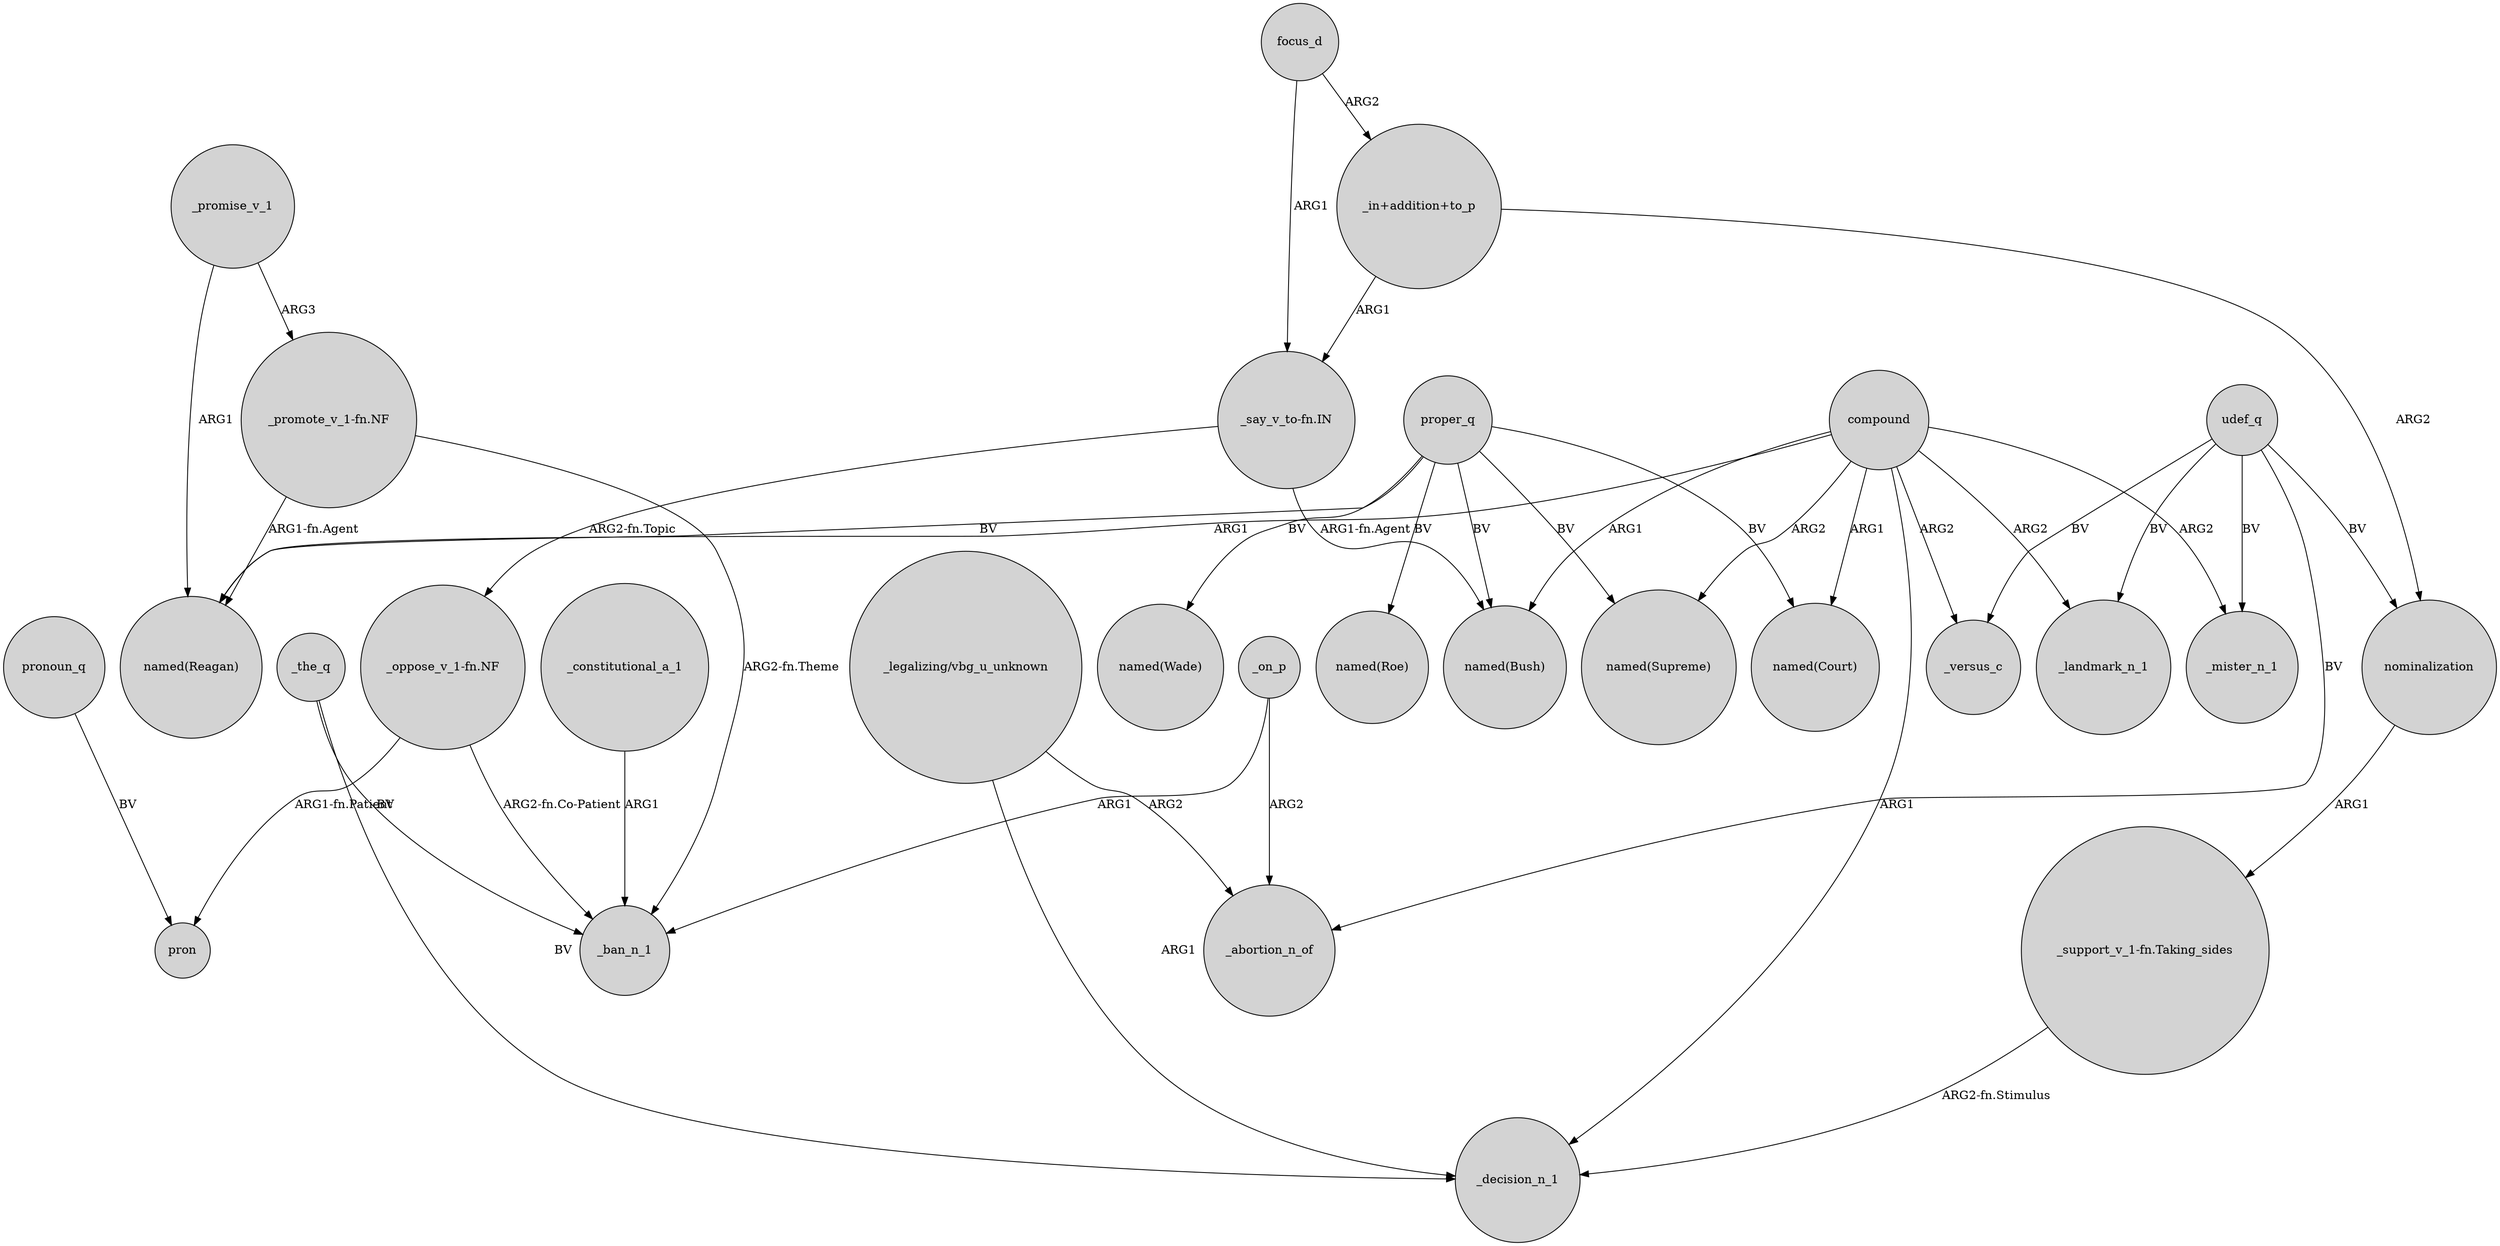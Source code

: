 digraph {
	node [shape=circle style=filled]
	compound -> _decision_n_1 [label=ARG1]
	"_legalizing/vbg_u_unknown" -> _decision_n_1 [label=ARG1]
	compound -> "named(Reagan)" [label=ARG1]
	_promise_v_1 -> "named(Reagan)" [label=ARG1]
	"_in+addition+to_p" -> "_say_v_to-fn.IN" [label=ARG1]
	"_in+addition+to_p" -> nominalization [label=ARG2]
	compound -> _mister_n_1 [label=ARG2]
	_on_p -> _abortion_n_of [label=ARG2]
	udef_q -> _mister_n_1 [label=BV]
	_the_q -> _decision_n_1 [label=BV]
	udef_q -> _versus_c [label=BV]
	compound -> "named(Bush)" [label=ARG1]
	proper_q -> "named(Wade)" [label=BV]
	compound -> _versus_c [label=ARG2]
	udef_q -> _landmark_n_1 [label=BV]
	"_say_v_to-fn.IN" -> "_oppose_v_1-fn.NF" [label="ARG2-fn.Topic"]
	_on_p -> _ban_n_1 [label=ARG1]
	pronoun_q -> pron [label=BV]
	"_promote_v_1-fn.NF" -> _ban_n_1 [label="ARG2-fn.Theme"]
	_promise_v_1 -> "_promote_v_1-fn.NF" [label=ARG3]
	compound -> "named(Supreme)" [label=ARG2]
	"_oppose_v_1-fn.NF" -> pron [label="ARG1-fn.Patient"]
	"_legalizing/vbg_u_unknown" -> _abortion_n_of [label=ARG2]
	_the_q -> _ban_n_1 [label=BV]
	_constitutional_a_1 -> _ban_n_1 [label=ARG1]
	proper_q -> "named(Supreme)" [label=BV]
	proper_q -> "named(Bush)" [label=BV]
	udef_q -> nominalization [label=BV]
	focus_d -> "_in+addition+to_p" [label=ARG2]
	proper_q -> "named(Reagan)" [label=BV]
	"_oppose_v_1-fn.NF" -> _ban_n_1 [label="ARG2-fn.Co-Patient"]
	proper_q -> "named(Roe)" [label=BV]
	udef_q -> _abortion_n_of [label=BV]
	"_support_v_1-fn.Taking_sides" -> _decision_n_1 [label="ARG2-fn.Stimulus"]
	compound -> _landmark_n_1 [label=ARG2]
	"_promote_v_1-fn.NF" -> "named(Reagan)" [label="ARG1-fn.Agent"]
	"_say_v_to-fn.IN" -> "named(Bush)" [label="ARG1-fn.Agent"]
	compound -> "named(Court)" [label=ARG1]
	nominalization -> "_support_v_1-fn.Taking_sides" [label=ARG1]
	focus_d -> "_say_v_to-fn.IN" [label=ARG1]
	proper_q -> "named(Court)" [label=BV]
}
